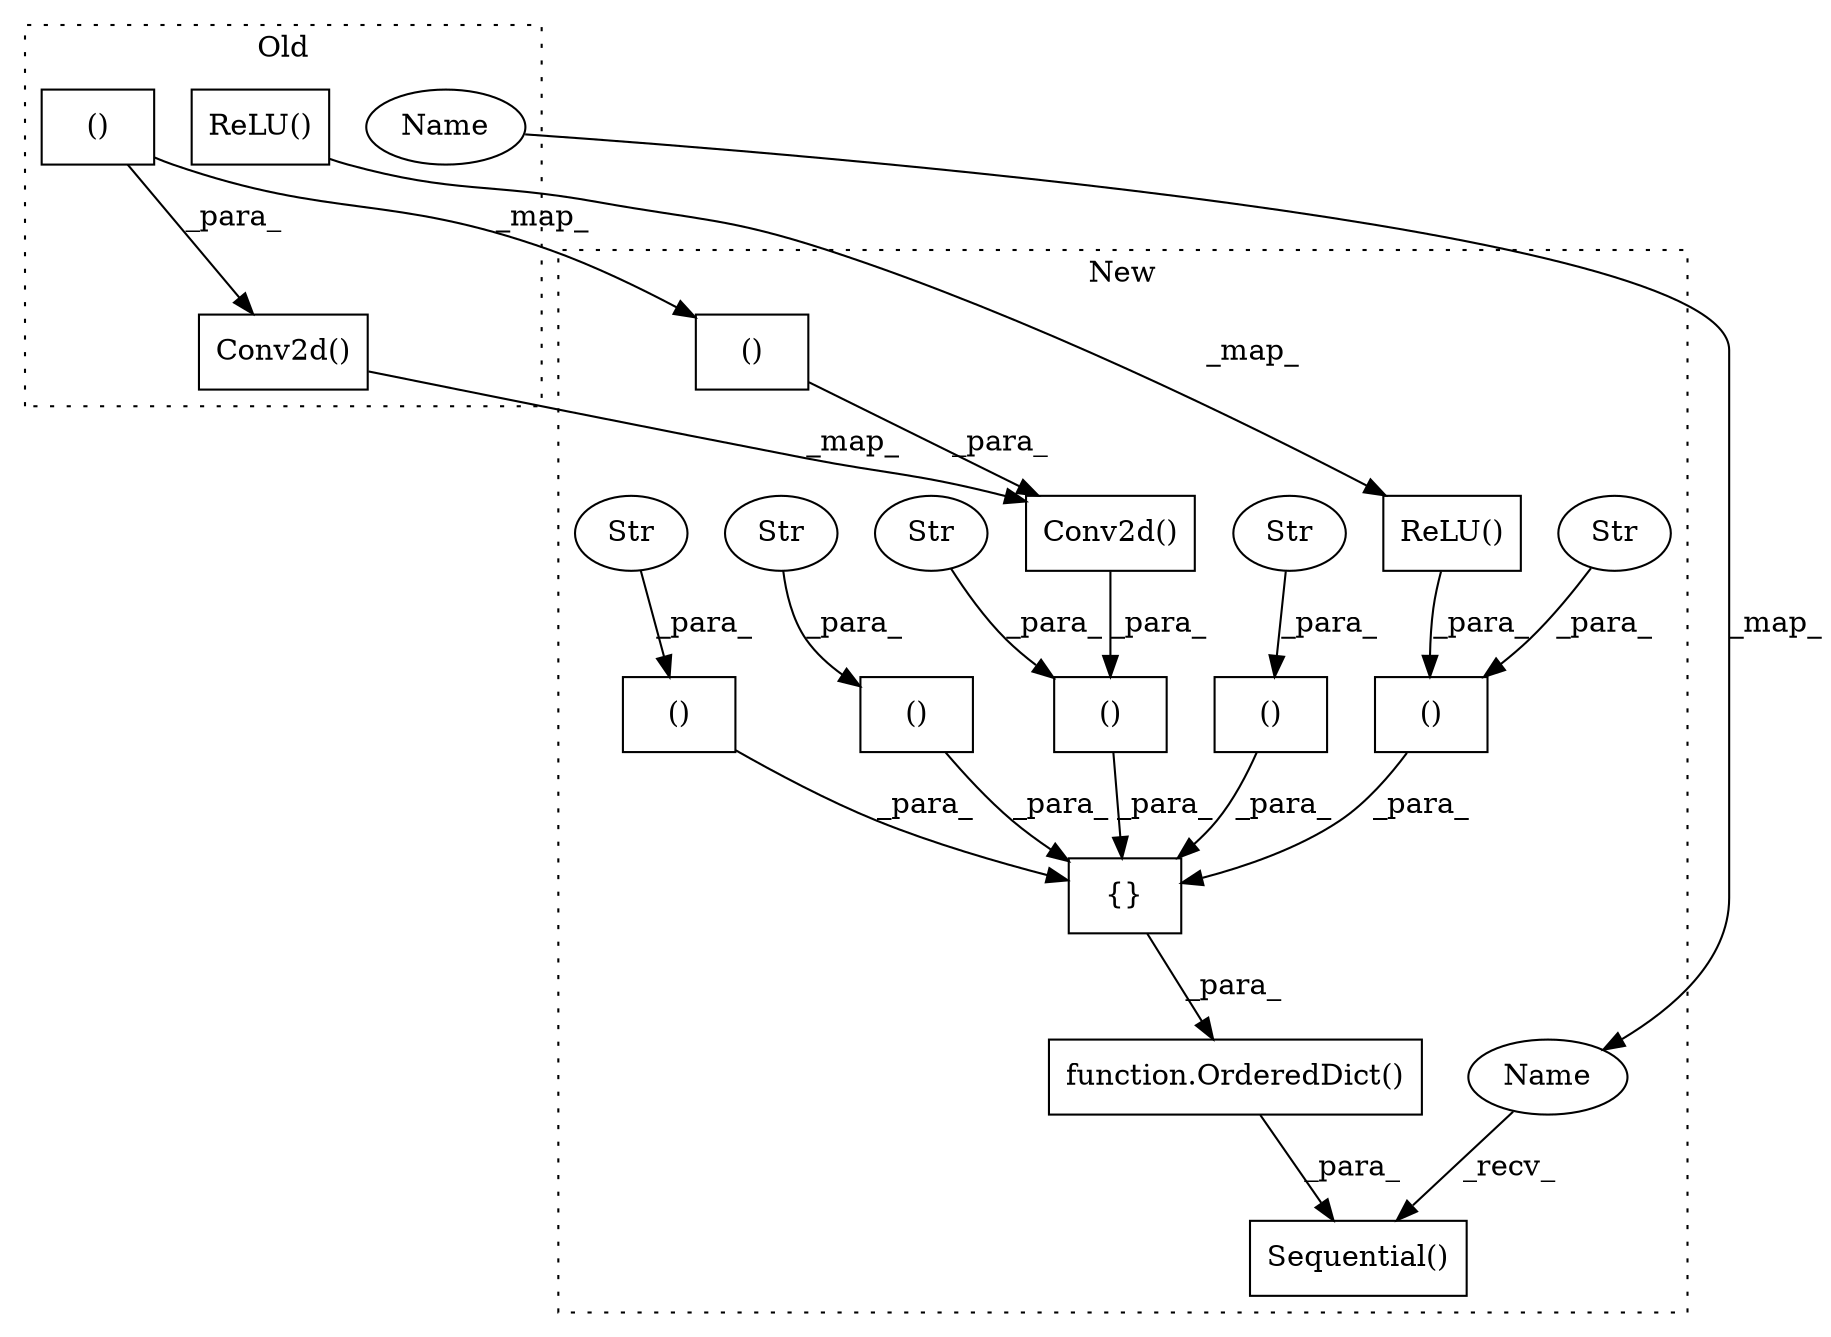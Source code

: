 digraph G {
subgraph cluster0 {
1 [label="()" a="54" s="551" l="3" shape="box"];
17 [label="Conv2d()" a="75" s="519,555" l="10,34" shape="box"];
18 [label="ReLU()" a="75" s="280" l="21" shape="box"];
21 [label="Name" a="87" s="215" l="2" shape="ellipse"];
label = "Old";
style="dotted";
}
subgraph cluster1 {
2 [label="()" a="54" s="731" l="3" shape="box"];
3 [label="Sequential()" a="75" s="252,782" l="14,1" shape="box"];
4 [label="function.OrderedDict()" a="75" s="266,781" l="12,1" shape="box"];
5 [label="{}" a="59" s="278,770" l="14,0" shape="box"];
6 [label="()" a="54" s="697" l="72" shape="box"];
7 [label="Str" a="66" s="682" l="15" shape="ellipse"];
8 [label="()" a="54" s="366" l="23" shape="box"];
9 [label="Str" a="66" s="352" l="14" shape="ellipse"];
10 [label="()" a="54" s="420" l="72" shape="box"];
11 [label="Str" a="66" s="405" l="15" shape="ellipse"];
12 [label="()" a="54" s="310" l="26" shape="box"];
13 [label="Str" a="66" s="293" l="17" shape="ellipse"];
14 [label="()" a="54" s="631" l="35" shape="box"];
15 [label="Str" a="66" s="620" l="11" shape="ellipse"];
16 [label="Conv2d()" a="75" s="699,735" l="10,34" shape="box"];
19 [label="ReLU()" a="75" s="368" l="21" shape="box"];
20 [label="Name" a="87" s="252" l="2" shape="ellipse"];
label = "New";
style="dotted";
}
1 -> 2 [label="_map_"];
1 -> 17 [label="_para_"];
2 -> 16 [label="_para_"];
4 -> 3 [label="_para_"];
5 -> 4 [label="_para_"];
6 -> 5 [label="_para_"];
7 -> 6 [label="_para_"];
8 -> 5 [label="_para_"];
9 -> 8 [label="_para_"];
10 -> 5 [label="_para_"];
11 -> 10 [label="_para_"];
12 -> 5 [label="_para_"];
13 -> 12 [label="_para_"];
14 -> 5 [label="_para_"];
15 -> 14 [label="_para_"];
16 -> 6 [label="_para_"];
17 -> 16 [label="_map_"];
18 -> 19 [label="_map_"];
19 -> 8 [label="_para_"];
20 -> 3 [label="_recv_"];
21 -> 20 [label="_map_"];
}